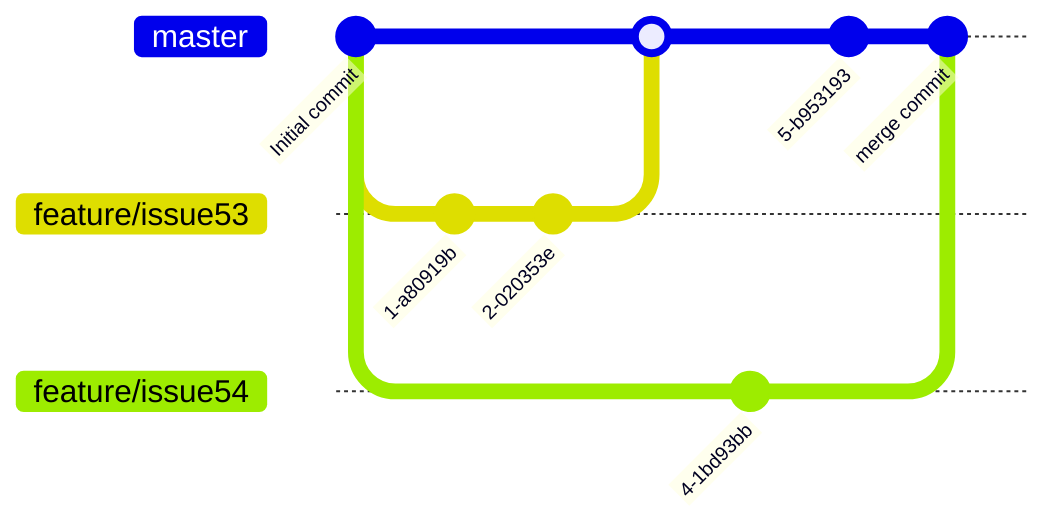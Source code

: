 %%{init: {'gitGraph': {'mainBranchName': 'master'}} }%%
gitGraph
    commit id: "Initial commit"
    branch feature/issue53
    branch feature/issue54
    checkout feature/issue53
    commit
    commit
    checkout master
    merge feature/issue53
    checkout feature/issue54
    commit
    checkout master
    commit
    merge feature/issue54 type:NORMAL id: "merge commit"
